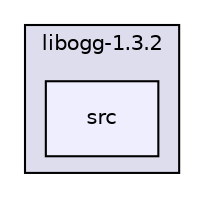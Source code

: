 digraph "ogg/libogg-1.3.2/src" {
  compound=true
  node [ fontsize="10", fontname="Helvetica"];
  edge [ labelfontsize="10", labelfontname="Helvetica"];
  subgraph clusterdir_6d9cdabc2762398cff6166662d00c40b {
    graph [ bgcolor="#ddddee", pencolor="black", label="libogg-1.3.2" fontname="Helvetica", fontsize="10", URL="dir_6d9cdabc2762398cff6166662d00c40b.html"]
  dir_5daa6a9d492a86113ca5b79243a69848 [shape=box, label="src", style="filled", fillcolor="#eeeeff", pencolor="black", URL="dir_5daa6a9d492a86113ca5b79243a69848.html"];
  }
}
